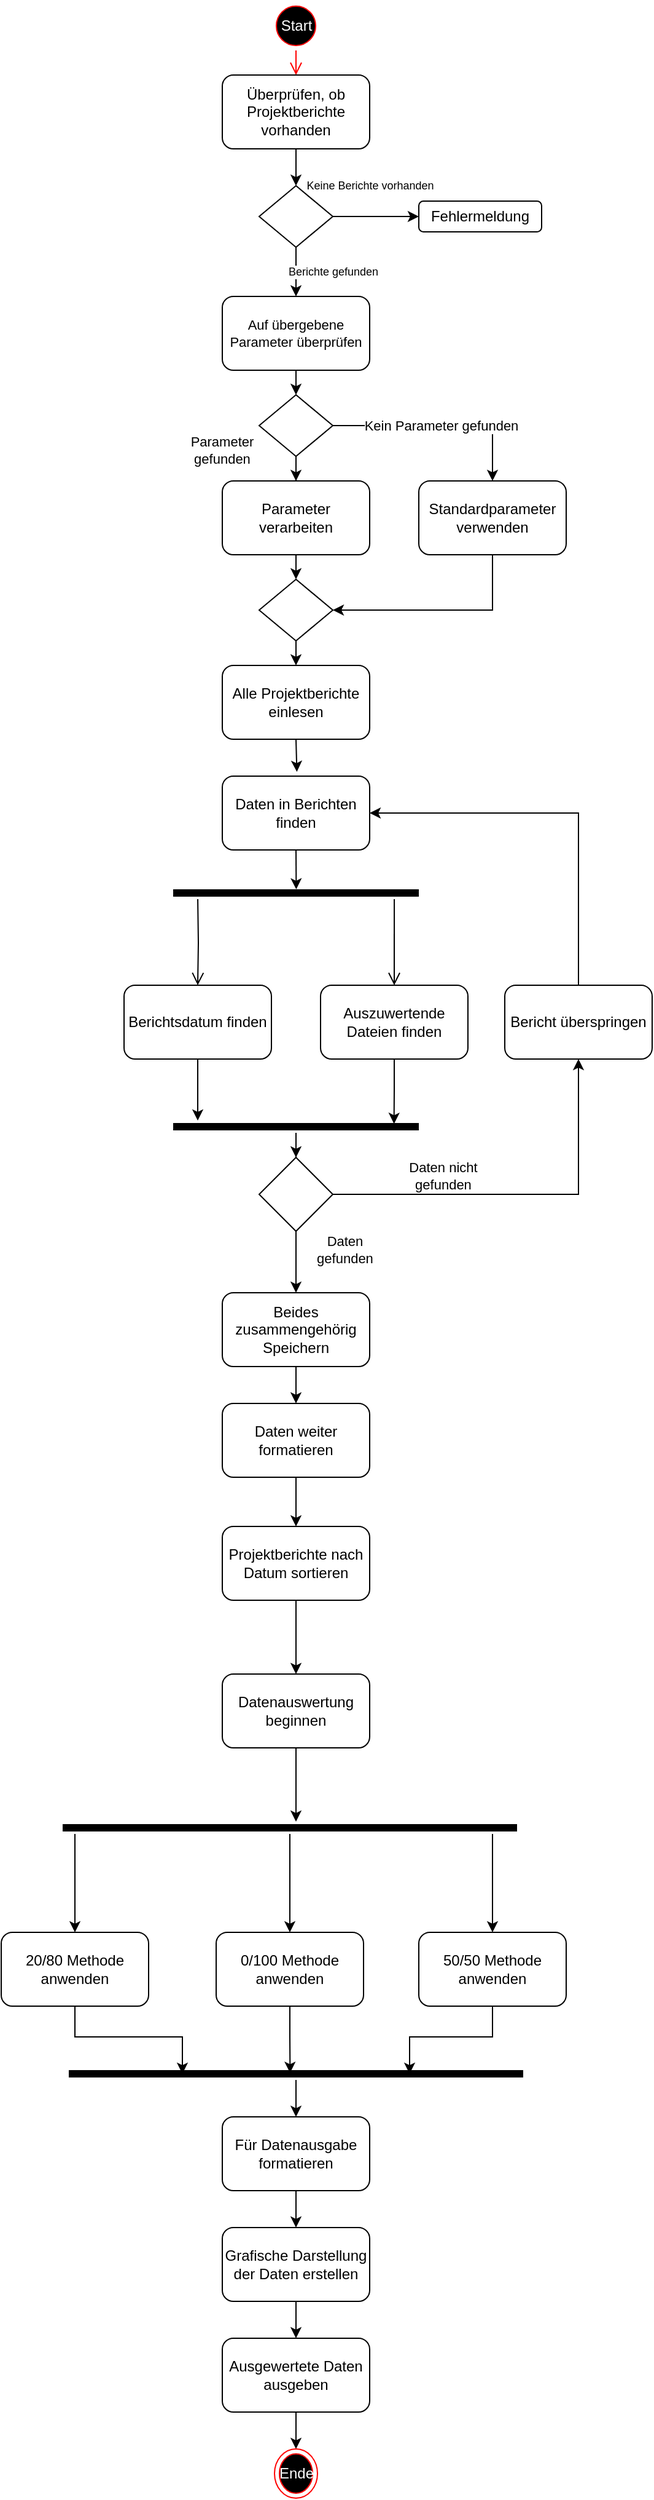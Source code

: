 <mxfile version="24.4.3" type="github">
  <diagram name="Page-1" id="0783ab3e-0a74-02c8-0abd-f7b4e66b4bec">
    <mxGraphModel dx="882" dy="586" grid="1" gridSize="10" guides="1" tooltips="1" connect="1" arrows="1" fold="1" page="1" pageScale="1" pageWidth="850" pageHeight="1100" background="none" math="0" shadow="0">
      <root>
        <mxCell id="0" />
        <mxCell id="1" parent="0" />
        <mxCell id="oJ24R1BPleVEDtxCF9HJ-1" value="Start" style="ellipse;html=1;shape=startState;fillColor=#000000;strokeColor=#ff0000;fontColor=#FFFFFF;" parent="1" vertex="1">
          <mxGeometry x="380" width="40" height="40" as="geometry" />
        </mxCell>
        <mxCell id="oJ24R1BPleVEDtxCF9HJ-2" value="" style="edgeStyle=orthogonalEdgeStyle;html=1;verticalAlign=bottom;endArrow=open;endSize=8;strokeColor=#ff0000;rounded=0;entryX=0.5;entryY=0;entryDx=0;entryDy=0;" parent="1" source="oJ24R1BPleVEDtxCF9HJ-1" target="oJ24R1BPleVEDtxCF9HJ-3" edge="1">
          <mxGeometry relative="1" as="geometry">
            <mxPoint x="400" y="110" as="targetPoint" />
            <Array as="points" />
          </mxGeometry>
        </mxCell>
        <mxCell id="oJ24R1BPleVEDtxCF9HJ-6" style="edgeStyle=orthogonalEdgeStyle;rounded=0;orthogonalLoop=1;jettySize=auto;html=1;exitX=0.5;exitY=1;exitDx=0;exitDy=0;entryX=0.5;entryY=0;entryDx=0;entryDy=0;" parent="1" source="oJ24R1BPleVEDtxCF9HJ-3" target="oJ24R1BPleVEDtxCF9HJ-5" edge="1">
          <mxGeometry relative="1" as="geometry" />
        </mxCell>
        <mxCell id="oJ24R1BPleVEDtxCF9HJ-3" value="Überprüfen, ob Projektberichte vorhanden" style="rounded=1;whiteSpace=wrap;html=1;" parent="1" vertex="1">
          <mxGeometry x="340" y="60" width="120" height="60" as="geometry" />
        </mxCell>
        <mxCell id="oJ24R1BPleVEDtxCF9HJ-13" style="edgeStyle=orthogonalEdgeStyle;rounded=0;orthogonalLoop=1;jettySize=auto;html=1;exitX=0.5;exitY=1;exitDx=0;exitDy=0;entryX=0.5;entryY=0;entryDx=0;entryDy=0;" parent="1" source="oJ24R1BPleVEDtxCF9HJ-4" target="oJ24R1BPleVEDtxCF9HJ-12" edge="1">
          <mxGeometry relative="1" as="geometry" />
        </mxCell>
        <mxCell id="oJ24R1BPleVEDtxCF9HJ-4" value="Auf übergebene Parameter überprüfen" style="rounded=1;whiteSpace=wrap;html=1;fontSize=11;" parent="1" vertex="1">
          <mxGeometry x="340" y="240" width="120" height="60" as="geometry" />
        </mxCell>
        <mxCell id="oJ24R1BPleVEDtxCF9HJ-8" value="Keine Berichte vorhanden" style="edgeStyle=orthogonalEdgeStyle;rounded=0;orthogonalLoop=1;jettySize=auto;html=1;exitX=1;exitY=0.5;exitDx=0;exitDy=0;entryX=0;entryY=0.5;entryDx=0;entryDy=0;fontSize=9;" parent="1" source="oJ24R1BPleVEDtxCF9HJ-5" target="oJ24R1BPleVEDtxCF9HJ-7" edge="1">
          <mxGeometry x="-0.143" y="25" relative="1" as="geometry">
            <mxPoint as="offset" />
          </mxGeometry>
        </mxCell>
        <mxCell id="oJ24R1BPleVEDtxCF9HJ-9" value="Berichte gefunden" style="edgeStyle=orthogonalEdgeStyle;rounded=0;orthogonalLoop=1;jettySize=auto;html=1;exitX=0.5;exitY=1;exitDx=0;exitDy=0;entryX=0.5;entryY=0;entryDx=0;entryDy=0;fontSize=9;" parent="1" source="oJ24R1BPleVEDtxCF9HJ-5" target="oJ24R1BPleVEDtxCF9HJ-4" edge="1">
          <mxGeometry y="30" relative="1" as="geometry">
            <mxPoint as="offset" />
          </mxGeometry>
        </mxCell>
        <mxCell id="oJ24R1BPleVEDtxCF9HJ-5" value="" style="rhombus;whiteSpace=wrap;html=1;" parent="1" vertex="1">
          <mxGeometry x="370" y="150" width="60" height="50" as="geometry" />
        </mxCell>
        <mxCell id="oJ24R1BPleVEDtxCF9HJ-7" value="Fehlermeldung" style="rounded=1;whiteSpace=wrap;html=1;" parent="1" vertex="1">
          <mxGeometry x="500" y="162.5" width="100" height="25" as="geometry" />
        </mxCell>
        <mxCell id="oJ24R1BPleVEDtxCF9HJ-19" style="edgeStyle=orthogonalEdgeStyle;rounded=0;orthogonalLoop=1;jettySize=auto;html=1;exitX=0.5;exitY=1;exitDx=0;exitDy=0;entryX=0.5;entryY=0;entryDx=0;entryDy=0;" parent="1" source="oJ24R1BPleVEDtxCF9HJ-10" target="oJ24R1BPleVEDtxCF9HJ-17" edge="1">
          <mxGeometry relative="1" as="geometry" />
        </mxCell>
        <mxCell id="oJ24R1BPleVEDtxCF9HJ-10" value="Parameter verarbeiten" style="rounded=1;whiteSpace=wrap;html=1;" parent="1" vertex="1">
          <mxGeometry x="340" y="390" width="120" height="60" as="geometry" />
        </mxCell>
        <mxCell id="oJ24R1BPleVEDtxCF9HJ-14" value="Kein Parameter gefunden" style="edgeStyle=orthogonalEdgeStyle;rounded=0;orthogonalLoop=1;jettySize=auto;html=1;exitX=1;exitY=0.5;exitDx=0;exitDy=0;entryX=0.5;entryY=0;entryDx=0;entryDy=0;" parent="1" source="oJ24R1BPleVEDtxCF9HJ-12" target="oJ24R1BPleVEDtxCF9HJ-16" edge="1">
          <mxGeometry relative="1" as="geometry">
            <mxPoint x="490" y="345" as="targetPoint" />
          </mxGeometry>
        </mxCell>
        <mxCell id="oJ24R1BPleVEDtxCF9HJ-15" style="edgeStyle=orthogonalEdgeStyle;rounded=0;orthogonalLoop=1;jettySize=auto;html=1;exitX=0.5;exitY=1;exitDx=0;exitDy=0;" parent="1" source="oJ24R1BPleVEDtxCF9HJ-12" target="oJ24R1BPleVEDtxCF9HJ-10" edge="1">
          <mxGeometry relative="1" as="geometry" />
        </mxCell>
        <mxCell id="oJ24R1BPleVEDtxCF9HJ-12" value="" style="rhombus;whiteSpace=wrap;html=1;" parent="1" vertex="1">
          <mxGeometry x="370" y="320" width="60" height="50" as="geometry" />
        </mxCell>
        <mxCell id="oJ24R1BPleVEDtxCF9HJ-20" style="edgeStyle=orthogonalEdgeStyle;rounded=0;orthogonalLoop=1;jettySize=auto;html=1;exitX=0.5;exitY=1;exitDx=0;exitDy=0;entryX=1;entryY=0.5;entryDx=0;entryDy=0;" parent="1" source="oJ24R1BPleVEDtxCF9HJ-16" target="oJ24R1BPleVEDtxCF9HJ-17" edge="1">
          <mxGeometry relative="1" as="geometry" />
        </mxCell>
        <mxCell id="oJ24R1BPleVEDtxCF9HJ-16" value="Standardparameter verwenden" style="rounded=1;whiteSpace=wrap;html=1;" parent="1" vertex="1">
          <mxGeometry x="500" y="390" width="120" height="60" as="geometry" />
        </mxCell>
        <mxCell id="oJ24R1BPleVEDtxCF9HJ-22" style="edgeStyle=orthogonalEdgeStyle;rounded=0;orthogonalLoop=1;jettySize=auto;html=1;exitX=0.5;exitY=1;exitDx=0;exitDy=0;entryX=0.5;entryY=0;entryDx=0;entryDy=0;" parent="1" source="oJ24R1BPleVEDtxCF9HJ-17" target="oJ24R1BPleVEDtxCF9HJ-21" edge="1">
          <mxGeometry relative="1" as="geometry" />
        </mxCell>
        <mxCell id="oJ24R1BPleVEDtxCF9HJ-17" value="" style="rhombus;whiteSpace=wrap;html=1;" parent="1" vertex="1">
          <mxGeometry x="370" y="470" width="60" height="50" as="geometry" />
        </mxCell>
        <mxCell id="oJ24R1BPleVEDtxCF9HJ-18" value="Parameter gefunden" style="text;html=1;align=center;verticalAlign=middle;whiteSpace=wrap;rounded=0;fontSize=11;" parent="1" vertex="1">
          <mxGeometry x="310" y="350" width="60" height="30" as="geometry" />
        </mxCell>
        <mxCell id="oJ24R1BPleVEDtxCF9HJ-21" value="Alle Projektberichte einlesen" style="rounded=1;whiteSpace=wrap;html=1;" parent="1" vertex="1">
          <mxGeometry x="340" y="540" width="120" height="60" as="geometry" />
        </mxCell>
        <mxCell id="oJ24R1BPleVEDtxCF9HJ-23" value="Daten in Berichten finden" style="rounded=1;whiteSpace=wrap;html=1;" parent="1" vertex="1">
          <mxGeometry x="340" y="630" width="120" height="60" as="geometry" />
        </mxCell>
        <mxCell id="oJ24R1BPleVEDtxCF9HJ-24" style="edgeStyle=orthogonalEdgeStyle;rounded=0;orthogonalLoop=1;jettySize=auto;html=1;exitX=0.5;exitY=1;exitDx=0;exitDy=0;entryX=0.506;entryY=-0.059;entryDx=0;entryDy=0;entryPerimeter=0;" parent="1" source="oJ24R1BPleVEDtxCF9HJ-21" target="oJ24R1BPleVEDtxCF9HJ-23" edge="1">
          <mxGeometry relative="1" as="geometry" />
        </mxCell>
        <mxCell id="oJ24R1BPleVEDtxCF9HJ-25" value="" style="shape=line;html=1;strokeWidth=6;strokeColor=#000000;labelBackgroundColor=default;" parent="1" vertex="1">
          <mxGeometry x="300" y="720" width="200" height="10" as="geometry" />
        </mxCell>
        <mxCell id="oJ24R1BPleVEDtxCF9HJ-26" value="" style="edgeStyle=orthogonalEdgeStyle;html=1;verticalAlign=bottom;endArrow=open;endSize=8;strokeColor=#000000;rounded=0;entryX=0.5;entryY=0;entryDx=0;entryDy=0;" parent="1" target="oJ24R1BPleVEDtxCF9HJ-29" edge="1">
          <mxGeometry relative="1" as="geometry">
            <mxPoint x="320" y="800" as="targetPoint" />
            <mxPoint x="320.029" y="730" as="sourcePoint" />
          </mxGeometry>
        </mxCell>
        <mxCell id="oJ24R1BPleVEDtxCF9HJ-27" value="" style="edgeStyle=orthogonalEdgeStyle;html=1;verticalAlign=bottom;endArrow=open;endSize=8;strokeColor=#000000;rounded=0;" parent="1" edge="1">
          <mxGeometry relative="1" as="geometry">
            <mxPoint x="480" y="800" as="targetPoint" />
            <mxPoint x="480.029" y="730" as="sourcePoint" />
          </mxGeometry>
        </mxCell>
        <mxCell id="oJ24R1BPleVEDtxCF9HJ-28" style="edgeStyle=orthogonalEdgeStyle;rounded=0;orthogonalLoop=1;jettySize=auto;html=1;exitX=0.5;exitY=1;exitDx=0;exitDy=0;entryX=0.501;entryY=0.204;entryDx=0;entryDy=0;entryPerimeter=0;" parent="1" source="oJ24R1BPleVEDtxCF9HJ-23" target="oJ24R1BPleVEDtxCF9HJ-25" edge="1">
          <mxGeometry relative="1" as="geometry" />
        </mxCell>
        <mxCell id="oJ24R1BPleVEDtxCF9HJ-29" value="Berichtsdatum finden" style="rounded=1;whiteSpace=wrap;html=1;" parent="1" vertex="1">
          <mxGeometry x="260" y="800" width="120" height="60" as="geometry" />
        </mxCell>
        <mxCell id="oJ24R1BPleVEDtxCF9HJ-30" value="Auszuwertende Dateien finden" style="rounded=1;whiteSpace=wrap;html=1;" parent="1" vertex="1">
          <mxGeometry x="420" y="800" width="120" height="60" as="geometry" />
        </mxCell>
        <mxCell id="oJ24R1BPleVEDtxCF9HJ-44" style="edgeStyle=orthogonalEdgeStyle;rounded=0;orthogonalLoop=1;jettySize=auto;html=1;entryX=0.5;entryY=0;entryDx=0;entryDy=0;" parent="1" source="oJ24R1BPleVEDtxCF9HJ-31" target="oJ24R1BPleVEDtxCF9HJ-43" edge="1">
          <mxGeometry relative="1" as="geometry" />
        </mxCell>
        <mxCell id="oJ24R1BPleVEDtxCF9HJ-31" value="" style="shape=line;html=1;strokeWidth=6;strokeColor=#000000;" parent="1" vertex="1">
          <mxGeometry x="300" y="910" width="200" height="10" as="geometry" />
        </mxCell>
        <mxCell id="oJ24R1BPleVEDtxCF9HJ-35" style="edgeStyle=orthogonalEdgeStyle;rounded=0;orthogonalLoop=1;jettySize=auto;html=1;exitX=0.5;exitY=1;exitDx=0;exitDy=0;" parent="1" source="oJ24R1BPleVEDtxCF9HJ-29" edge="1">
          <mxGeometry relative="1" as="geometry">
            <mxPoint x="320" y="910" as="targetPoint" />
          </mxGeometry>
        </mxCell>
        <mxCell id="oJ24R1BPleVEDtxCF9HJ-36" style="edgeStyle=orthogonalEdgeStyle;rounded=0;orthogonalLoop=1;jettySize=auto;html=1;entryX=0.899;entryY=0.269;entryDx=0;entryDy=0;entryPerimeter=0;" parent="1" source="oJ24R1BPleVEDtxCF9HJ-30" target="oJ24R1BPleVEDtxCF9HJ-31" edge="1">
          <mxGeometry relative="1" as="geometry" />
        </mxCell>
        <mxCell id="oJ24R1BPleVEDtxCF9HJ-40" style="edgeStyle=orthogonalEdgeStyle;rounded=0;orthogonalLoop=1;jettySize=auto;html=1;entryX=0.5;entryY=0;entryDx=0;entryDy=0;" parent="1" source="oJ24R1BPleVEDtxCF9HJ-37" target="oJ24R1BPleVEDtxCF9HJ-39" edge="1">
          <mxGeometry relative="1" as="geometry" />
        </mxCell>
        <mxCell id="oJ24R1BPleVEDtxCF9HJ-37" value="Beides zusammengehörig Speichern" style="rounded=1;whiteSpace=wrap;html=1;" parent="1" vertex="1">
          <mxGeometry x="340" y="1050" width="120" height="60" as="geometry" />
        </mxCell>
        <mxCell id="oJ24R1BPleVEDtxCF9HJ-42" style="edgeStyle=orthogonalEdgeStyle;rounded=0;orthogonalLoop=1;jettySize=auto;html=1;exitX=0.5;exitY=1;exitDx=0;exitDy=0;" parent="1" source="oJ24R1BPleVEDtxCF9HJ-39" edge="1">
          <mxGeometry relative="1" as="geometry">
            <mxPoint x="400" y="1240" as="targetPoint" />
          </mxGeometry>
        </mxCell>
        <mxCell id="oJ24R1BPleVEDtxCF9HJ-39" value="Daten weiter formatieren" style="rounded=1;whiteSpace=wrap;html=1;" parent="1" vertex="1">
          <mxGeometry x="340" y="1140" width="120" height="60" as="geometry" />
        </mxCell>
        <mxCell id="oJ24R1BPleVEDtxCF9HJ-41" value="Datenauswertung beginnen" style="rounded=1;whiteSpace=wrap;html=1;" parent="1" vertex="1">
          <mxGeometry x="340" y="1360" width="120" height="60" as="geometry" />
        </mxCell>
        <mxCell id="oJ24R1BPleVEDtxCF9HJ-45" style="edgeStyle=orthogonalEdgeStyle;rounded=0;orthogonalLoop=1;jettySize=auto;html=1;entryX=0.5;entryY=0;entryDx=0;entryDy=0;" parent="1" source="oJ24R1BPleVEDtxCF9HJ-43" target="oJ24R1BPleVEDtxCF9HJ-37" edge="1">
          <mxGeometry relative="1" as="geometry" />
        </mxCell>
        <mxCell id="oJ24R1BPleVEDtxCF9HJ-46" style="edgeStyle=orthogonalEdgeStyle;rounded=0;orthogonalLoop=1;jettySize=auto;html=1;entryX=0.5;entryY=1;entryDx=0;entryDy=0;" parent="1" source="oJ24R1BPleVEDtxCF9HJ-43" target="oJ24R1BPleVEDtxCF9HJ-76" edge="1">
          <mxGeometry relative="1" as="geometry">
            <mxPoint x="570" y="910" as="targetPoint" />
            <Array as="points">
              <mxPoint x="630" y="970" />
            </Array>
          </mxGeometry>
        </mxCell>
        <mxCell id="oJ24R1BPleVEDtxCF9HJ-43" value="" style="rhombus;whiteSpace=wrap;html=1;" parent="1" vertex="1">
          <mxGeometry x="370" y="940" width="60" height="60" as="geometry" />
        </mxCell>
        <mxCell id="oJ24R1BPleVEDtxCF9HJ-47" value="Daten gefunden" style="text;html=1;align=center;verticalAlign=middle;whiteSpace=wrap;rounded=0;fontSize=11;" parent="1" vertex="1">
          <mxGeometry x="410" y="1000" width="60" height="30" as="geometry" />
        </mxCell>
        <mxCell id="oJ24R1BPleVEDtxCF9HJ-48" value="Daten nicht gefunden" style="text;html=1;align=center;verticalAlign=middle;whiteSpace=wrap;rounded=0;fontSize=11;" parent="1" vertex="1">
          <mxGeometry x="490" y="940" width="60" height="30" as="geometry" />
        </mxCell>
        <mxCell id="oJ24R1BPleVEDtxCF9HJ-55" style="edgeStyle=orthogonalEdgeStyle;rounded=0;orthogonalLoop=1;jettySize=auto;html=1;entryX=0.5;entryY=0;entryDx=0;entryDy=0;" parent="1" source="oJ24R1BPleVEDtxCF9HJ-49" target="oJ24R1BPleVEDtxCF9HJ-54" edge="1">
          <mxGeometry relative="1" as="geometry">
            <Array as="points">
              <mxPoint x="220" y="1510" />
              <mxPoint x="220" y="1510" />
            </Array>
          </mxGeometry>
        </mxCell>
        <mxCell id="oJ24R1BPleVEDtxCF9HJ-56" style="edgeStyle=orthogonalEdgeStyle;rounded=0;orthogonalLoop=1;jettySize=auto;html=1;" parent="1" source="oJ24R1BPleVEDtxCF9HJ-49" edge="1">
          <mxGeometry relative="1" as="geometry">
            <mxPoint x="560" y="1570" as="targetPoint" />
            <Array as="points">
              <mxPoint x="560" y="1510" />
              <mxPoint x="560" y="1510" />
            </Array>
          </mxGeometry>
        </mxCell>
        <mxCell id="oJ24R1BPleVEDtxCF9HJ-59" style="edgeStyle=orthogonalEdgeStyle;rounded=0;orthogonalLoop=1;jettySize=auto;html=1;" parent="1" source="oJ24R1BPleVEDtxCF9HJ-49" target="oJ24R1BPleVEDtxCF9HJ-58" edge="1">
          <mxGeometry relative="1" as="geometry" />
        </mxCell>
        <mxCell id="oJ24R1BPleVEDtxCF9HJ-49" value="" style="shape=line;html=1;strokeWidth=6;strokeColor=#000000;" parent="1" vertex="1">
          <mxGeometry x="210" y="1480" width="370" height="10" as="geometry" />
        </mxCell>
        <mxCell id="oJ24R1BPleVEDtxCF9HJ-51" style="edgeStyle=orthogonalEdgeStyle;rounded=0;orthogonalLoop=1;jettySize=auto;html=1;" parent="1" source="oJ24R1BPleVEDtxCF9HJ-41" edge="1">
          <mxGeometry relative="1" as="geometry">
            <mxPoint x="400" y="1480" as="targetPoint" />
          </mxGeometry>
        </mxCell>
        <mxCell id="oJ24R1BPleVEDtxCF9HJ-54" value="20/80 Methode anwenden" style="rounded=1;whiteSpace=wrap;html=1;" parent="1" vertex="1">
          <mxGeometry x="160" y="1570" width="120" height="60" as="geometry" />
        </mxCell>
        <mxCell id="oJ24R1BPleVEDtxCF9HJ-57" value="50/50 Methode anwenden" style="rounded=1;whiteSpace=wrap;html=1;" parent="1" vertex="1">
          <mxGeometry x="500" y="1570" width="120" height="60" as="geometry" />
        </mxCell>
        <mxCell id="oJ24R1BPleVEDtxCF9HJ-58" value="0/100 Methode anwenden" style="rounded=1;whiteSpace=wrap;html=1;" parent="1" vertex="1">
          <mxGeometry x="335" y="1570" width="120" height="60" as="geometry" />
        </mxCell>
        <mxCell id="oJ24R1BPleVEDtxCF9HJ-67" style="edgeStyle=orthogonalEdgeStyle;rounded=0;orthogonalLoop=1;jettySize=auto;html=1;entryX=0.5;entryY=0;entryDx=0;entryDy=0;" parent="1" source="oJ24R1BPleVEDtxCF9HJ-62" target="oJ24R1BPleVEDtxCF9HJ-66" edge="1">
          <mxGeometry relative="1" as="geometry" />
        </mxCell>
        <mxCell id="oJ24R1BPleVEDtxCF9HJ-62" value="" style="shape=line;html=1;strokeWidth=6;strokeColor=#000000;" parent="1" vertex="1">
          <mxGeometry x="215" y="1680" width="370" height="10" as="geometry" />
        </mxCell>
        <mxCell id="oJ24R1BPleVEDtxCF9HJ-63" style="edgeStyle=orthogonalEdgeStyle;rounded=0;orthogonalLoop=1;jettySize=auto;html=1;entryX=0.25;entryY=0.5;entryDx=0;entryDy=0;entryPerimeter=0;" parent="1" source="oJ24R1BPleVEDtxCF9HJ-54" target="oJ24R1BPleVEDtxCF9HJ-62" edge="1">
          <mxGeometry relative="1" as="geometry" />
        </mxCell>
        <mxCell id="oJ24R1BPleVEDtxCF9HJ-64" style="edgeStyle=orthogonalEdgeStyle;rounded=0;orthogonalLoop=1;jettySize=auto;html=1;entryX=0.487;entryY=0.425;entryDx=0;entryDy=0;entryPerimeter=0;" parent="1" source="oJ24R1BPleVEDtxCF9HJ-58" target="oJ24R1BPleVEDtxCF9HJ-62" edge="1">
          <mxGeometry relative="1" as="geometry" />
        </mxCell>
        <mxCell id="oJ24R1BPleVEDtxCF9HJ-65" style="edgeStyle=orthogonalEdgeStyle;rounded=0;orthogonalLoop=1;jettySize=auto;html=1;entryX=0.75;entryY=0.5;entryDx=0;entryDy=0;entryPerimeter=0;" parent="1" source="oJ24R1BPleVEDtxCF9HJ-57" target="oJ24R1BPleVEDtxCF9HJ-62" edge="1">
          <mxGeometry relative="1" as="geometry" />
        </mxCell>
        <mxCell id="oJ24R1BPleVEDtxCF9HJ-69" style="edgeStyle=orthogonalEdgeStyle;rounded=0;orthogonalLoop=1;jettySize=auto;html=1;exitX=0.5;exitY=1;exitDx=0;exitDy=0;" parent="1" source="oJ24R1BPleVEDtxCF9HJ-66" target="oJ24R1BPleVEDtxCF9HJ-68" edge="1">
          <mxGeometry relative="1" as="geometry" />
        </mxCell>
        <mxCell id="oJ24R1BPleVEDtxCF9HJ-66" value="Für Datenausgabe formatieren" style="rounded=1;whiteSpace=wrap;html=1;" parent="1" vertex="1">
          <mxGeometry x="340" y="1720" width="120" height="60" as="geometry" />
        </mxCell>
        <mxCell id="oJ24R1BPleVEDtxCF9HJ-73" style="edgeStyle=orthogonalEdgeStyle;rounded=0;orthogonalLoop=1;jettySize=auto;html=1;entryX=0.5;entryY=0;entryDx=0;entryDy=0;" parent="1" source="oJ24R1BPleVEDtxCF9HJ-68" target="oJ24R1BPleVEDtxCF9HJ-70" edge="1">
          <mxGeometry relative="1" as="geometry" />
        </mxCell>
        <mxCell id="oJ24R1BPleVEDtxCF9HJ-68" value="Grafische Darstellung der Daten erstellen" style="rounded=1;whiteSpace=wrap;html=1;" parent="1" vertex="1">
          <mxGeometry x="340" y="1810" width="120" height="60" as="geometry" />
        </mxCell>
        <mxCell id="oJ24R1BPleVEDtxCF9HJ-75" style="edgeStyle=orthogonalEdgeStyle;rounded=0;orthogonalLoop=1;jettySize=auto;html=1;entryX=0.5;entryY=0;entryDx=0;entryDy=0;" parent="1" source="oJ24R1BPleVEDtxCF9HJ-70" target="oJ24R1BPleVEDtxCF9HJ-74" edge="1">
          <mxGeometry relative="1" as="geometry" />
        </mxCell>
        <mxCell id="oJ24R1BPleVEDtxCF9HJ-70" value="Ausgewertete Daten ausgeben" style="rounded=1;whiteSpace=wrap;html=1;" parent="1" vertex="1">
          <mxGeometry x="340" y="1900" width="120" height="60" as="geometry" />
        </mxCell>
        <mxCell id="oJ24R1BPleVEDtxCF9HJ-72" style="edgeStyle=orthogonalEdgeStyle;rounded=0;orthogonalLoop=1;jettySize=auto;html=1;" parent="1" source="oJ24R1BPleVEDtxCF9HJ-71" target="oJ24R1BPleVEDtxCF9HJ-41" edge="1">
          <mxGeometry relative="1" as="geometry" />
        </mxCell>
        <mxCell id="oJ24R1BPleVEDtxCF9HJ-71" value="Projektberichte nach Datum sortieren" style="rounded=1;whiteSpace=wrap;html=1;" parent="1" vertex="1">
          <mxGeometry x="340" y="1240" width="120" height="60" as="geometry" />
        </mxCell>
        <mxCell id="oJ24R1BPleVEDtxCF9HJ-74" value="Ende" style="ellipse;html=1;shape=endState;fillColor=#000000;strokeColor=#ff0000;fontColor=#FFFFFF;" parent="1" vertex="1">
          <mxGeometry x="382.5" y="1990" width="35" height="40" as="geometry" />
        </mxCell>
        <mxCell id="oJ24R1BPleVEDtxCF9HJ-77" style="edgeStyle=orthogonalEdgeStyle;rounded=0;orthogonalLoop=1;jettySize=auto;html=1;entryX=1;entryY=0.5;entryDx=0;entryDy=0;" parent="1" source="oJ24R1BPleVEDtxCF9HJ-76" target="oJ24R1BPleVEDtxCF9HJ-23" edge="1">
          <mxGeometry relative="1" as="geometry">
            <Array as="points">
              <mxPoint x="630" y="660" />
            </Array>
          </mxGeometry>
        </mxCell>
        <mxCell id="oJ24R1BPleVEDtxCF9HJ-76" value="Bericht überspringen" style="rounded=1;whiteSpace=wrap;html=1;" parent="1" vertex="1">
          <mxGeometry x="570" y="800" width="120" height="60" as="geometry" />
        </mxCell>
      </root>
    </mxGraphModel>
  </diagram>
</mxfile>
